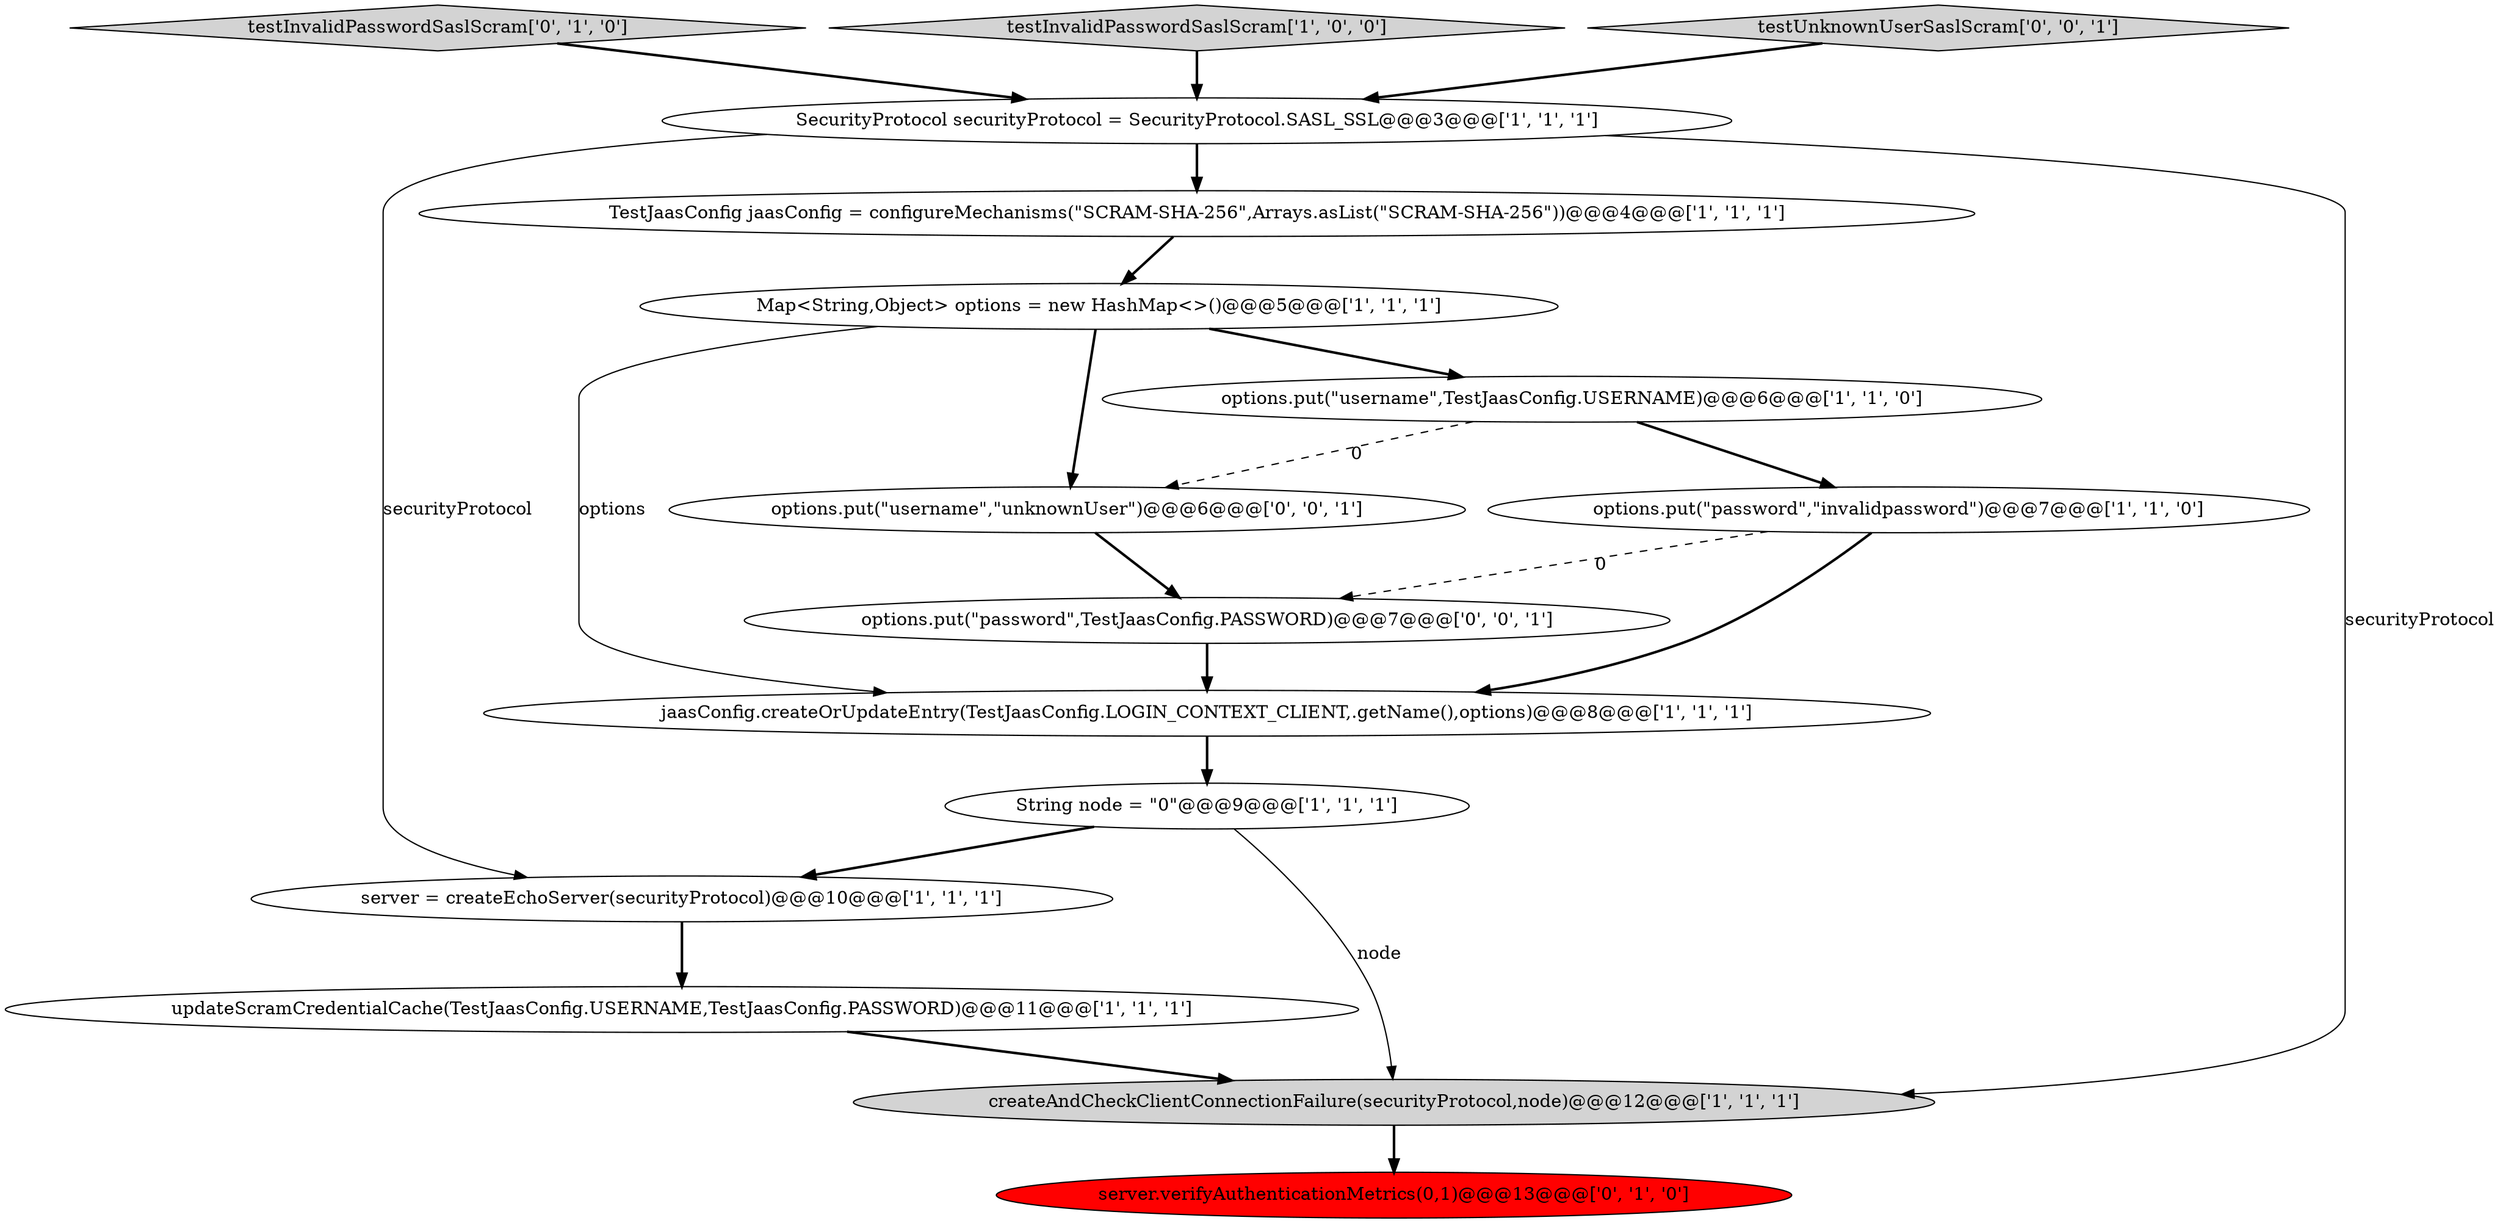 digraph {
0 [style = filled, label = "String node = \"0\"@@@9@@@['1', '1', '1']", fillcolor = white, shape = ellipse image = "AAA0AAABBB1BBB"];
2 [style = filled, label = "server = createEchoServer(securityProtocol)@@@10@@@['1', '1', '1']", fillcolor = white, shape = ellipse image = "AAA0AAABBB1BBB"];
14 [style = filled, label = "options.put(\"username\",\"unknownUser\")@@@6@@@['0', '0', '1']", fillcolor = white, shape = ellipse image = "AAA0AAABBB3BBB"];
15 [style = filled, label = "options.put(\"password\",TestJaasConfig.PASSWORD)@@@7@@@['0', '0', '1']", fillcolor = white, shape = ellipse image = "AAA0AAABBB3BBB"];
9 [style = filled, label = "jaasConfig.createOrUpdateEntry(TestJaasConfig.LOGIN_CONTEXT_CLIENT,.getName(),options)@@@8@@@['1', '1', '1']", fillcolor = white, shape = ellipse image = "AAA0AAABBB1BBB"];
12 [style = filled, label = "testInvalidPasswordSaslScram['0', '1', '0']", fillcolor = lightgray, shape = diamond image = "AAA0AAABBB2BBB"];
6 [style = filled, label = "options.put(\"password\",\"invalidpassword\")@@@7@@@['1', '1', '0']", fillcolor = white, shape = ellipse image = "AAA0AAABBB1BBB"];
1 [style = filled, label = "TestJaasConfig jaasConfig = configureMechanisms(\"SCRAM-SHA-256\",Arrays.asList(\"SCRAM-SHA-256\"))@@@4@@@['1', '1', '1']", fillcolor = white, shape = ellipse image = "AAA0AAABBB1BBB"];
5 [style = filled, label = "testInvalidPasswordSaslScram['1', '0', '0']", fillcolor = lightgray, shape = diamond image = "AAA0AAABBB1BBB"];
13 [style = filled, label = "testUnknownUserSaslScram['0', '0', '1']", fillcolor = lightgray, shape = diamond image = "AAA0AAABBB3BBB"];
3 [style = filled, label = "updateScramCredentialCache(TestJaasConfig.USERNAME,TestJaasConfig.PASSWORD)@@@11@@@['1', '1', '1']", fillcolor = white, shape = ellipse image = "AAA0AAABBB1BBB"];
4 [style = filled, label = "options.put(\"username\",TestJaasConfig.USERNAME)@@@6@@@['1', '1', '0']", fillcolor = white, shape = ellipse image = "AAA0AAABBB1BBB"];
11 [style = filled, label = "server.verifyAuthenticationMetrics(0,1)@@@13@@@['0', '1', '0']", fillcolor = red, shape = ellipse image = "AAA1AAABBB2BBB"];
10 [style = filled, label = "createAndCheckClientConnectionFailure(securityProtocol,node)@@@12@@@['1', '1', '1']", fillcolor = lightgray, shape = ellipse image = "AAA0AAABBB1BBB"];
7 [style = filled, label = "SecurityProtocol securityProtocol = SecurityProtocol.SASL_SSL@@@3@@@['1', '1', '1']", fillcolor = white, shape = ellipse image = "AAA0AAABBB1BBB"];
8 [style = filled, label = "Map<String,Object> options = new HashMap<>()@@@5@@@['1', '1', '1']", fillcolor = white, shape = ellipse image = "AAA0AAABBB1BBB"];
7->2 [style = solid, label="securityProtocol"];
7->1 [style = bold, label=""];
1->8 [style = bold, label=""];
9->0 [style = bold, label=""];
4->6 [style = bold, label=""];
2->3 [style = bold, label=""];
0->2 [style = bold, label=""];
8->14 [style = bold, label=""];
12->7 [style = bold, label=""];
3->10 [style = bold, label=""];
8->9 [style = solid, label="options"];
6->15 [style = dashed, label="0"];
15->9 [style = bold, label=""];
13->7 [style = bold, label=""];
0->10 [style = solid, label="node"];
5->7 [style = bold, label=""];
14->15 [style = bold, label=""];
4->14 [style = dashed, label="0"];
8->4 [style = bold, label=""];
6->9 [style = bold, label=""];
7->10 [style = solid, label="securityProtocol"];
10->11 [style = bold, label=""];
}
